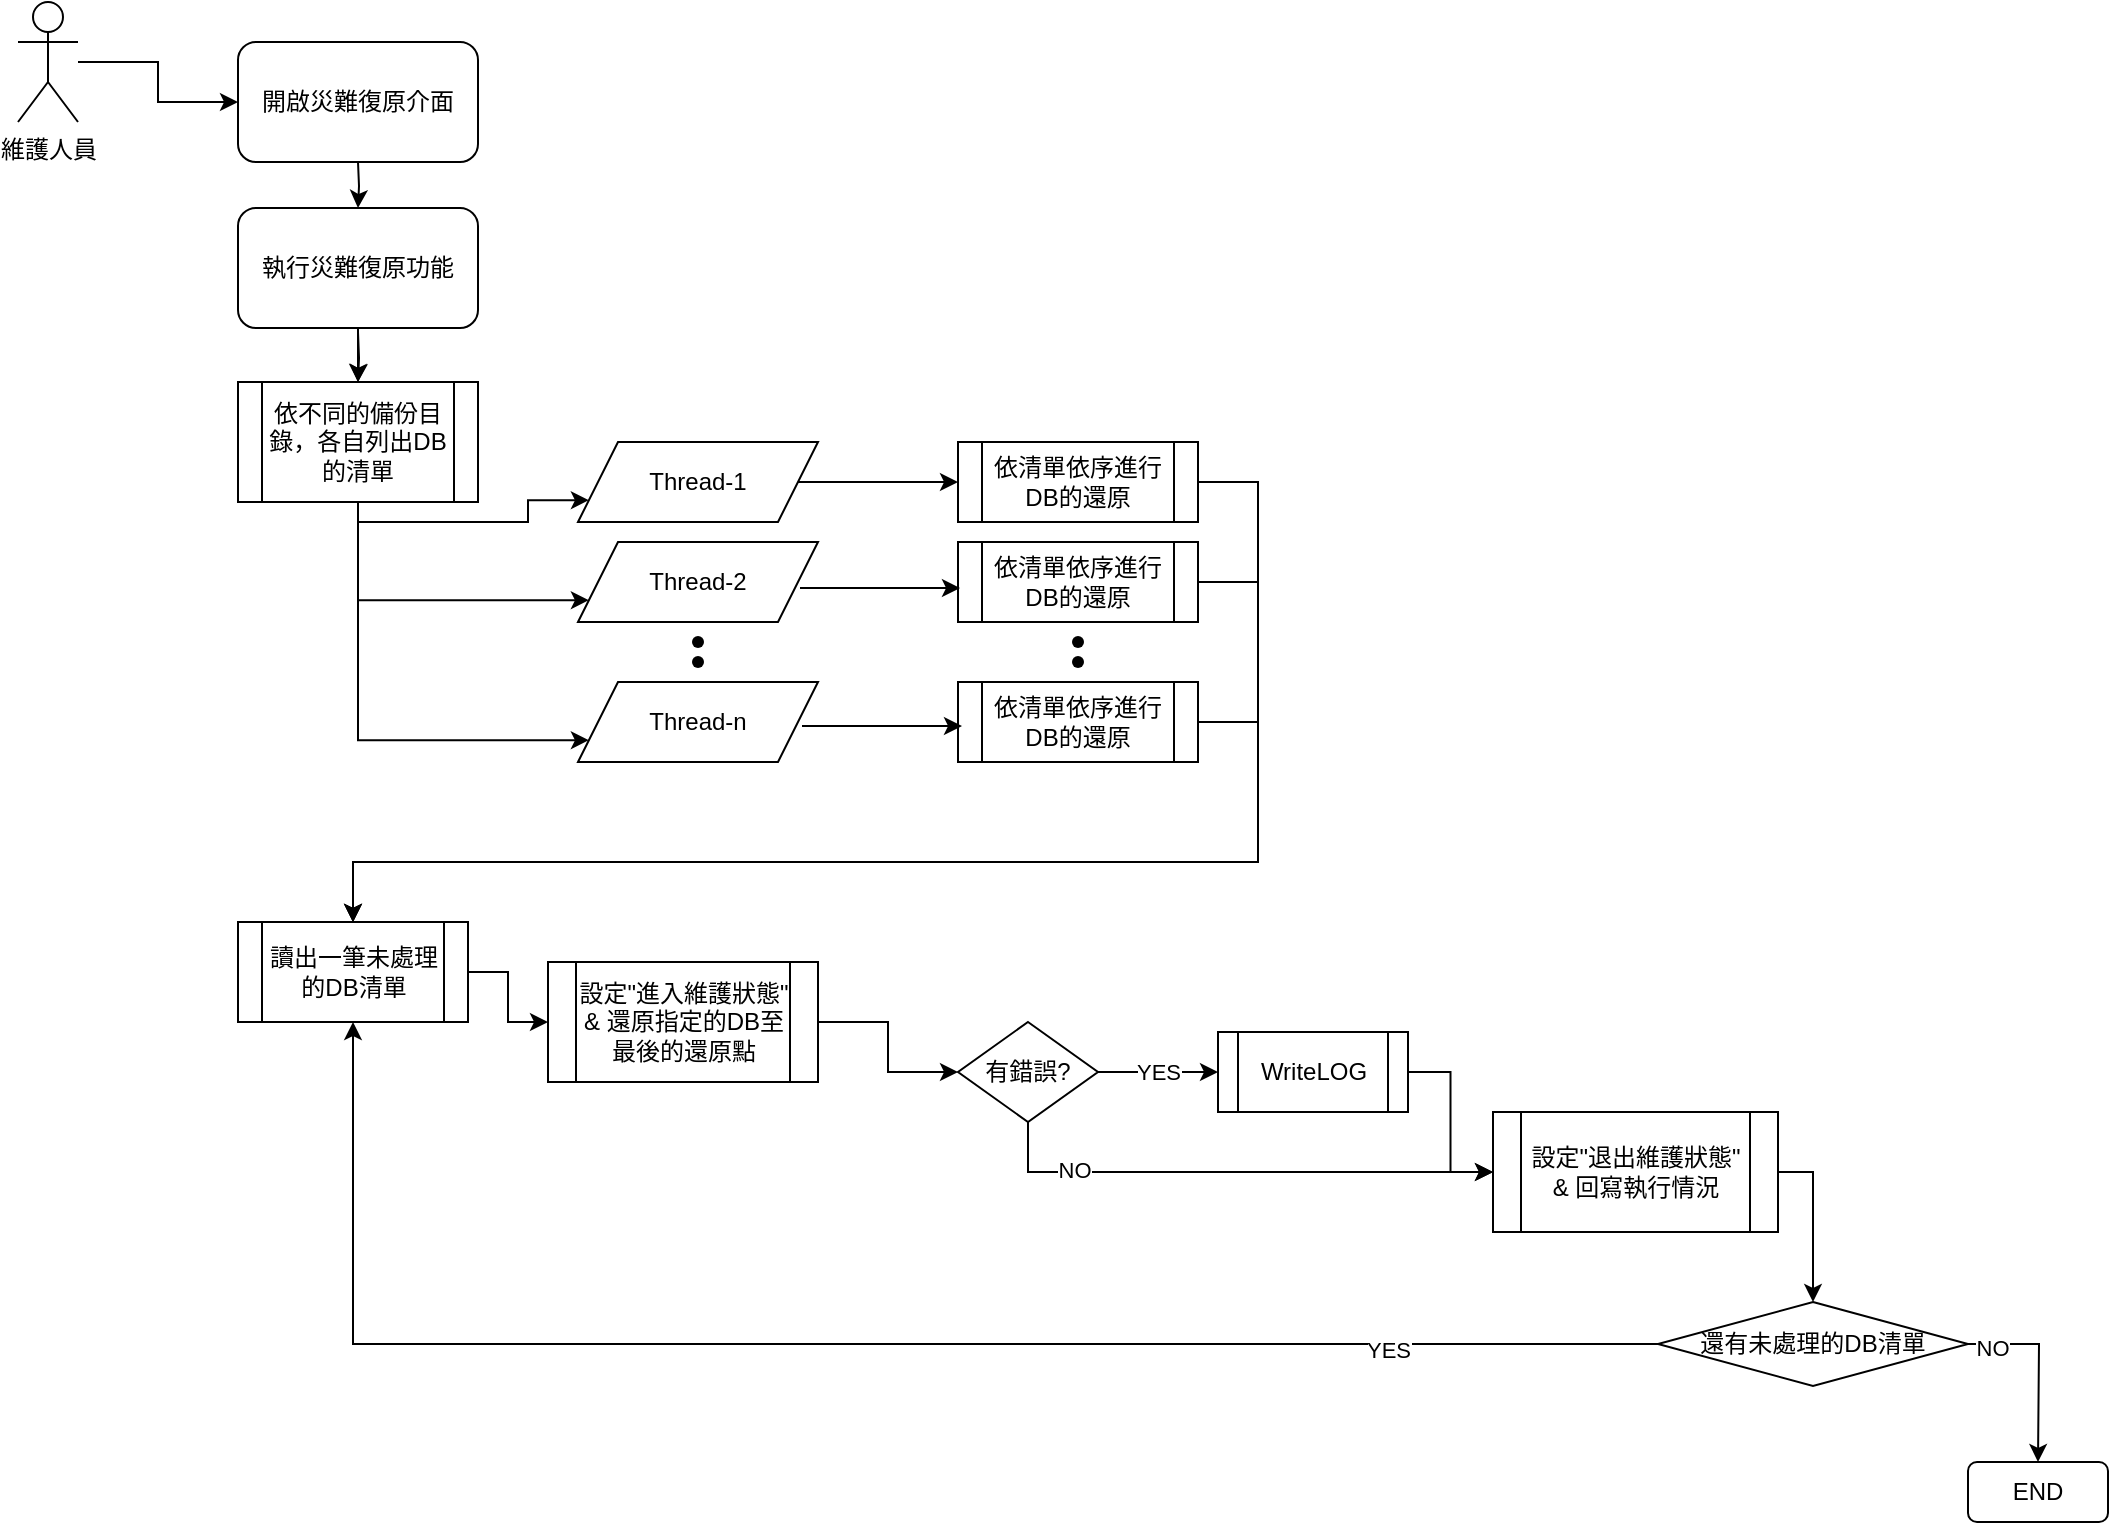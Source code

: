 <mxfile version="15.4.0" type="device"><diagram name="Page-1" id="74e2e168-ea6b-b213-b513-2b3c1d86103e"><mxGraphModel dx="1662" dy="862" grid="1" gridSize="10" guides="1" tooltips="1" connect="1" arrows="1" fold="1" page="1" pageScale="1" pageWidth="1100" pageHeight="850" background="none" math="0" shadow="0"><root><mxCell id="0"/><mxCell id="1" parent="0"/><mxCell id="6Lf37KGLjNqo_BYfYQ-C-1" value="維護人員" style="shape=umlActor;verticalLabelPosition=bottom;verticalAlign=top;html=1;outlineConnect=0;" parent="1" vertex="1"><mxGeometry x="40" y="30" width="30" height="60" as="geometry"/></mxCell><mxCell id="6Lf37KGLjNqo_BYfYQ-C-5" value="開啟災難復原介面" style="rounded=1;whiteSpace=wrap;html=1;" parent="1" vertex="1"><mxGeometry x="150" y="50" width="120" height="60" as="geometry"/></mxCell><mxCell id="K5JvuVeBcp6X8G9lCIo6-2" value="" style="edgeStyle=orthogonalEdgeStyle;rounded=0;orthogonalLoop=1;jettySize=auto;html=1;" edge="1" parent="1" source="6Lf37KGLjNqo_BYfYQ-C-7" target="6Lf37KGLjNqo_BYfYQ-C-8"><mxGeometry relative="1" as="geometry"/></mxCell><mxCell id="6Lf37KGLjNqo_BYfYQ-C-7" value="執行災難復原功能" style="rounded=1;whiteSpace=wrap;html=1;" parent="1" vertex="1"><mxGeometry x="150" y="133" width="120" height="60" as="geometry"/></mxCell><mxCell id="6Lf37KGLjNqo_BYfYQ-C-8" value="依不同的備份目錄，各自列出DB的清單" style="shape=process;whiteSpace=wrap;html=1;backgroundOutline=1;" parent="1" vertex="1"><mxGeometry x="150" y="220" width="120" height="60" as="geometry"/></mxCell><mxCell id="6Lf37KGLjNqo_BYfYQ-C-9" value="Thread-1" style="shape=parallelogram;perimeter=parallelogramPerimeter;whiteSpace=wrap;html=1;fixedSize=1;" parent="1" vertex="1"><mxGeometry x="320" y="250" width="120" height="40" as="geometry"/></mxCell><mxCell id="6Lf37KGLjNqo_BYfYQ-C-10" value="Thread-2" style="shape=parallelogram;perimeter=parallelogramPerimeter;whiteSpace=wrap;html=1;fixedSize=1;" parent="1" vertex="1"><mxGeometry x="320" y="300" width="120" height="40" as="geometry"/></mxCell><mxCell id="6Lf37KGLjNqo_BYfYQ-C-13" value="Thread-n" style="shape=parallelogram;perimeter=parallelogramPerimeter;whiteSpace=wrap;html=1;fixedSize=1;" parent="1" vertex="1"><mxGeometry x="320" y="370" width="120" height="40" as="geometry"/></mxCell><mxCell id="6Lf37KGLjNqo_BYfYQ-C-14" value="依清單依序進行DB的還原" style="shape=process;whiteSpace=wrap;html=1;backgroundOutline=1;" parent="1" vertex="1"><mxGeometry x="510" y="250" width="120" height="40" as="geometry"/></mxCell><mxCell id="6Lf37KGLjNqo_BYfYQ-C-15" value="依清單依序進行DB的還原" style="shape=process;whiteSpace=wrap;html=1;backgroundOutline=1;" parent="1" vertex="1"><mxGeometry x="510" y="300" width="120" height="40" as="geometry"/></mxCell><mxCell id="6Lf37KGLjNqo_BYfYQ-C-16" value="依清單依序進行DB的還原" style="shape=process;whiteSpace=wrap;html=1;backgroundOutline=1;" parent="1" vertex="1"><mxGeometry x="510" y="370" width="120" height="40" as="geometry"/></mxCell><mxCell id="6Lf37KGLjNqo_BYfYQ-C-17" value="" style="endArrow=classic;html=1;rounded=0;edgeStyle=orthogonalEdgeStyle;exitX=0.5;exitY=1;exitDx=0;exitDy=0;entryX=0.5;entryY=0;entryDx=0;entryDy=0;" parent="1" edge="1" target="6Lf37KGLjNqo_BYfYQ-C-7"><mxGeometry width="50" height="50" relative="1" as="geometry"><mxPoint x="210" y="110" as="sourcePoint"/><mxPoint x="210" y="140" as="targetPoint"/></mxGeometry></mxCell><mxCell id="6Lf37KGLjNqo_BYfYQ-C-19" value="" style="endArrow=classic;html=1;rounded=0;edgeStyle=orthogonalEdgeStyle;exitX=0.5;exitY=1;exitDx=0;exitDy=0;entryX=0.5;entryY=0;entryDx=0;entryDy=0;" parent="1" edge="1" target="6Lf37KGLjNqo_BYfYQ-C-8"><mxGeometry width="50" height="50" relative="1" as="geometry"><mxPoint x="210" y="195" as="sourcePoint"/><mxPoint x="210" y="225" as="targetPoint"/></mxGeometry></mxCell><mxCell id="6Lf37KGLjNqo_BYfYQ-C-20" value="" style="endArrow=classic;html=1;rounded=0;edgeStyle=orthogonalEdgeStyle;exitX=0.5;exitY=1;exitDx=0;exitDy=0;entryX=0;entryY=0.75;entryDx=0;entryDy=0;" parent="1" source="6Lf37KGLjNqo_BYfYQ-C-8" target="6Lf37KGLjNqo_BYfYQ-C-9" edge="1"><mxGeometry width="50" height="50" relative="1" as="geometry"><mxPoint x="520" y="450" as="sourcePoint"/><mxPoint x="570" y="400" as="targetPoint"/></mxGeometry></mxCell><mxCell id="6Lf37KGLjNqo_BYfYQ-C-21" value="" style="endArrow=classic;html=1;rounded=0;edgeStyle=orthogonalEdgeStyle;exitX=0.5;exitY=1;exitDx=0;exitDy=0;entryX=0;entryY=0.75;entryDx=0;entryDy=0;" parent="1" source="6Lf37KGLjNqo_BYfYQ-C-8" target="6Lf37KGLjNqo_BYfYQ-C-10" edge="1"><mxGeometry width="50" height="50" relative="1" as="geometry"><mxPoint x="520" y="450" as="sourcePoint"/><mxPoint x="570" y="400" as="targetPoint"/><Array as="points"><mxPoint x="210" y="329"/></Array></mxGeometry></mxCell><mxCell id="6Lf37KGLjNqo_BYfYQ-C-22" value="" style="endArrow=classic;html=1;rounded=0;edgeStyle=orthogonalEdgeStyle;entryX=0;entryY=0.75;entryDx=0;entryDy=0;" parent="1" target="6Lf37KGLjNqo_BYfYQ-C-13" edge="1"><mxGeometry relative="1" as="geometry"><mxPoint x="210" y="280" as="sourcePoint"/><mxPoint x="600" y="430" as="targetPoint"/><Array as="points"><mxPoint x="210" y="399"/></Array></mxGeometry></mxCell><mxCell id="6Lf37KGLjNqo_BYfYQ-C-24" value="" style="endArrow=classic;html=1;rounded=0;edgeStyle=orthogonalEdgeStyle;entryX=0;entryY=0.5;entryDx=0;entryDy=0;" parent="1" source="6Lf37KGLjNqo_BYfYQ-C-9" target="6Lf37KGLjNqo_BYfYQ-C-14" edge="1"><mxGeometry width="50" height="50" relative="1" as="geometry"><mxPoint x="520" y="450" as="sourcePoint"/><mxPoint x="570" y="400" as="targetPoint"/></mxGeometry></mxCell><mxCell id="6Lf37KGLjNqo_BYfYQ-C-25" value="" style="endArrow=classic;html=1;rounded=0;edgeStyle=orthogonalEdgeStyle;entryX=0;entryY=0.5;entryDx=0;entryDy=0;" parent="1" edge="1"><mxGeometry width="50" height="50" relative="1" as="geometry"><mxPoint x="431" y="323" as="sourcePoint"/><mxPoint x="511" y="323" as="targetPoint"/></mxGeometry></mxCell><mxCell id="6Lf37KGLjNqo_BYfYQ-C-26" value="" style="endArrow=classic;html=1;rounded=0;edgeStyle=orthogonalEdgeStyle;entryX=0;entryY=0.5;entryDx=0;entryDy=0;" parent="1" edge="1"><mxGeometry width="50" height="50" relative="1" as="geometry"><mxPoint x="432" y="392" as="sourcePoint"/><mxPoint x="512" y="392" as="targetPoint"/></mxGeometry></mxCell><mxCell id="6Lf37KGLjNqo_BYfYQ-C-27" value="" style="endArrow=classic;html=1;rounded=0;edgeStyle=orthogonalEdgeStyle;entryX=0;entryY=0.5;entryDx=0;entryDy=0;" parent="1" source="6Lf37KGLjNqo_BYfYQ-C-1" target="6Lf37KGLjNqo_BYfYQ-C-5" edge="1"><mxGeometry width="50" height="50" relative="1" as="geometry"><mxPoint x="520" y="450" as="sourcePoint"/><mxPoint x="570" y="400" as="targetPoint"/></mxGeometry></mxCell><mxCell id="6Lf37KGLjNqo_BYfYQ-C-29" value="" style="group" parent="1" vertex="1" connectable="0"><mxGeometry x="360" y="330" width="40" height="50" as="geometry"/></mxCell><mxCell id="6Lf37KGLjNqo_BYfYQ-C-11" value="" style="shape=waypoint;sketch=0;fillStyle=solid;size=6;pointerEvents=1;points=[];fillColor=none;resizable=0;rotatable=0;perimeter=centerPerimeter;snapToPoint=1;" parent="6Lf37KGLjNqo_BYfYQ-C-29" vertex="1"><mxGeometry width="40" height="40" as="geometry"/></mxCell><mxCell id="6Lf37KGLjNqo_BYfYQ-C-12" value="" style="shape=waypoint;sketch=0;fillStyle=solid;size=6;pointerEvents=1;points=[];fillColor=none;resizable=0;rotatable=0;perimeter=centerPerimeter;snapToPoint=1;" parent="6Lf37KGLjNqo_BYfYQ-C-29" vertex="1"><mxGeometry y="10" width="40" height="40" as="geometry"/></mxCell><mxCell id="6Lf37KGLjNqo_BYfYQ-C-30" value="" style="group" parent="1" vertex="1" connectable="0"><mxGeometry x="550" y="330" width="40" height="50" as="geometry"/></mxCell><mxCell id="6Lf37KGLjNqo_BYfYQ-C-31" value="" style="shape=waypoint;sketch=0;fillStyle=solid;size=6;pointerEvents=1;points=[];fillColor=none;resizable=0;rotatable=0;perimeter=centerPerimeter;snapToPoint=1;" parent="6Lf37KGLjNqo_BYfYQ-C-30" vertex="1"><mxGeometry width="40" height="40" as="geometry"/></mxCell><mxCell id="6Lf37KGLjNqo_BYfYQ-C-32" value="" style="shape=waypoint;sketch=0;fillStyle=solid;size=6;pointerEvents=1;points=[];fillColor=none;resizable=0;rotatable=0;perimeter=centerPerimeter;snapToPoint=1;" parent="6Lf37KGLjNqo_BYfYQ-C-30" vertex="1"><mxGeometry y="10" width="40" height="40" as="geometry"/></mxCell><mxCell id="6Lf37KGLjNqo_BYfYQ-C-34" value="END" style="rounded=1;whiteSpace=wrap;html=1;" parent="1" vertex="1"><mxGeometry x="1015" y="760" width="70" height="30" as="geometry"/></mxCell><mxCell id="6Lf37KGLjNqo_BYfYQ-C-37" value="讀出一筆未處理的DB清單" style="shape=process;whiteSpace=wrap;html=1;backgroundOutline=1;" parent="1" vertex="1"><mxGeometry x="150" y="490" width="115" height="50" as="geometry"/></mxCell><mxCell id="6Lf37KGLjNqo_BYfYQ-C-38" value="設定&quot;進入維護狀態&quot; &lt;br&gt;&amp;amp;&amp;nbsp;還原指定的DB至最後的還原點" style="shape=process;whiteSpace=wrap;html=1;backgroundOutline=1;" parent="1" vertex="1"><mxGeometry x="305" y="510" width="135" height="60" as="geometry"/></mxCell><mxCell id="6Lf37KGLjNqo_BYfYQ-C-39" value="" style="endArrow=classic;html=1;rounded=0;edgeStyle=orthogonalEdgeStyle;exitX=1;exitY=0.5;exitDx=0;exitDy=0;entryX=0;entryY=0.5;entryDx=0;entryDy=0;" parent="1" source="6Lf37KGLjNqo_BYfYQ-C-37" target="6Lf37KGLjNqo_BYfYQ-C-38" edge="1"><mxGeometry width="50" height="50" relative="1" as="geometry"><mxPoint x="370" y="689" as="sourcePoint"/><mxPoint x="487.5" y="694" as="targetPoint"/></mxGeometry></mxCell><mxCell id="6Lf37KGLjNqo_BYfYQ-C-40" value="有錯誤?" style="rhombus;whiteSpace=wrap;html=1;" parent="1" vertex="1"><mxGeometry x="510" y="540" width="70" height="50" as="geometry"/></mxCell><mxCell id="6Lf37KGLjNqo_BYfYQ-C-41" value="" style="endArrow=classic;html=1;rounded=0;edgeStyle=orthogonalEdgeStyle;exitX=1;exitY=0.5;exitDx=0;exitDy=0;entryX=0;entryY=0.5;entryDx=0;entryDy=0;" parent="1" source="6Lf37KGLjNqo_BYfYQ-C-38" target="6Lf37KGLjNqo_BYfYQ-C-40" edge="1"><mxGeometry width="50" height="50" relative="1" as="geometry"><mxPoint x="502.5" y="695" as="sourcePoint"/><mxPoint x="202.5" y="667" as="targetPoint"/></mxGeometry></mxCell><mxCell id="6Lf37KGLjNqo_BYfYQ-C-42" value="YES" style="endArrow=classic;html=1;rounded=0;edgeStyle=orthogonalEdgeStyle;exitX=1;exitY=0.5;exitDx=0;exitDy=0;entryX=0;entryY=0.5;entryDx=0;entryDy=0;" parent="1" source="6Lf37KGLjNqo_BYfYQ-C-40" target="6Lf37KGLjNqo_BYfYQ-C-44" edge="1"><mxGeometry width="50" height="50" relative="1" as="geometry"><mxPoint x="152.5" y="717" as="sourcePoint"/><mxPoint x="642.5" y="694" as="targetPoint"/></mxGeometry></mxCell><mxCell id="6Lf37KGLjNqo_BYfYQ-C-43" style="edgeStyle=orthogonalEdgeStyle;rounded=0;orthogonalLoop=1;jettySize=auto;html=1;exitX=1;exitY=0.5;exitDx=0;exitDy=0;entryX=0.5;entryY=0;entryDx=0;entryDy=0;" parent="1" source="6Lf37KGLjNqo_BYfYQ-C-50" target="6Lf37KGLjNqo_BYfYQ-C-49" edge="1"><mxGeometry relative="1" as="geometry"><Array as="points"><mxPoint x="938" y="615"/></Array></mxGeometry></mxCell><mxCell id="6Lf37KGLjNqo_BYfYQ-C-44" value="WriteLOG" style="shape=process;whiteSpace=wrap;html=1;backgroundOutline=1;" parent="1" vertex="1"><mxGeometry x="640" y="545" width="95" height="40" as="geometry"/></mxCell><mxCell id="6Lf37KGLjNqo_BYfYQ-C-45" style="edgeStyle=orthogonalEdgeStyle;rounded=0;orthogonalLoop=1;jettySize=auto;html=1;exitX=0;exitY=0.5;exitDx=0;exitDy=0;entryX=0.5;entryY=1;entryDx=0;entryDy=0;" parent="1" source="6Lf37KGLjNqo_BYfYQ-C-49" target="6Lf37KGLjNqo_BYfYQ-C-37" edge="1"><mxGeometry relative="1" as="geometry"/></mxCell><mxCell id="6Lf37KGLjNqo_BYfYQ-C-46" value="YES" style="edgeLabel;html=1;align=center;verticalAlign=middle;resizable=0;points=[];" parent="6Lf37KGLjNqo_BYfYQ-C-45" vertex="1" connectable="0"><mxGeometry x="-0.668" y="3" relative="1" as="geometry"><mxPoint as="offset"/></mxGeometry></mxCell><mxCell id="6Lf37KGLjNqo_BYfYQ-C-47" style="edgeStyle=orthogonalEdgeStyle;rounded=0;orthogonalLoop=1;jettySize=auto;html=1;exitX=1;exitY=0.5;exitDx=0;exitDy=0;" parent="1" source="6Lf37KGLjNqo_BYfYQ-C-49" edge="1"><mxGeometry relative="1" as="geometry"><mxPoint x="1050" y="760" as="targetPoint"/></mxGeometry></mxCell><mxCell id="6Lf37KGLjNqo_BYfYQ-C-48" value="NO" style="edgeLabel;html=1;align=center;verticalAlign=middle;resizable=0;points=[];" parent="6Lf37KGLjNqo_BYfYQ-C-47" vertex="1" connectable="0"><mxGeometry x="-0.75" y="-2" relative="1" as="geometry"><mxPoint as="offset"/></mxGeometry></mxCell><mxCell id="6Lf37KGLjNqo_BYfYQ-C-49" value="還有未處理的DB清單" style="rhombus;whiteSpace=wrap;html=1;" parent="1" vertex="1"><mxGeometry x="860" y="680" width="155" height="42" as="geometry"/></mxCell><mxCell id="6Lf37KGLjNqo_BYfYQ-C-50" value="設定&quot;退出維護狀態&quot;&lt;br&gt;&amp;amp; 回寫執行情況" style="shape=process;whiteSpace=wrap;html=1;backgroundOutline=1;" parent="1" vertex="1"><mxGeometry x="777.5" y="585" width="142.5" height="60" as="geometry"/></mxCell><mxCell id="6Lf37KGLjNqo_BYfYQ-C-51" value="" style="endArrow=classic;html=1;rounded=0;edgeStyle=orthogonalEdgeStyle;exitX=1;exitY=0.5;exitDx=0;exitDy=0;entryX=0;entryY=0.5;entryDx=0;entryDy=0;" parent="1" source="6Lf37KGLjNqo_BYfYQ-C-44" target="6Lf37KGLjNqo_BYfYQ-C-50" edge="1"><mxGeometry width="50" height="50" relative="1" as="geometry"><mxPoint x="437.5" y="464" as="sourcePoint"/><mxPoint x="487.5" y="414" as="targetPoint"/></mxGeometry></mxCell><mxCell id="6Lf37KGLjNqo_BYfYQ-C-52" value="" style="endArrow=classic;html=1;rounded=0;edgeStyle=orthogonalEdgeStyle;entryX=0;entryY=0.5;entryDx=0;entryDy=0;" parent="1" target="6Lf37KGLjNqo_BYfYQ-C-50" edge="1"><mxGeometry width="50" height="50" relative="1" as="geometry"><mxPoint x="545" y="590" as="sourcePoint"/><mxPoint x="587.5" y="594" as="targetPoint"/><Array as="points"><mxPoint x="545" y="615"/></Array></mxGeometry></mxCell><mxCell id="6Lf37KGLjNqo_BYfYQ-C-53" value="NO" style="edgeLabel;html=1;align=center;verticalAlign=middle;resizable=0;points=[];" parent="6Lf37KGLjNqo_BYfYQ-C-52" vertex="1" connectable="0"><mxGeometry x="-0.632" y="1" relative="1" as="geometry"><mxPoint as="offset"/></mxGeometry></mxCell><mxCell id="6Lf37KGLjNqo_BYfYQ-C-54" value="" style="edgeStyle=orthogonalEdgeStyle;rounded=0;orthogonalLoop=1;jettySize=auto;html=1;exitX=1;exitY=0.5;exitDx=0;exitDy=0;entryX=0.5;entryY=0;entryDx=0;entryDy=0;" parent="1" source="6Lf37KGLjNqo_BYfYQ-C-16" target="6Lf37KGLjNqo_BYfYQ-C-37" edge="1"><mxGeometry x="-1" y="93" relative="1" as="geometry"><mxPoint x="219.5" y="462" as="sourcePoint"/><Array as="points"><mxPoint x="660" y="390"/><mxPoint x="660" y="460"/><mxPoint x="208" y="460"/></Array><mxPoint x="219.5" y="482" as="targetPoint"/><mxPoint x="-72" y="-91" as="offset"/></mxGeometry></mxCell><mxCell id="6Lf37KGLjNqo_BYfYQ-C-56" value="" style="edgeStyle=orthogonalEdgeStyle;rounded=0;orthogonalLoop=1;jettySize=auto;html=1;exitX=1;exitY=0.5;exitDx=0;exitDy=0;entryX=0.5;entryY=0;entryDx=0;entryDy=0;" parent="1" source="6Lf37KGLjNqo_BYfYQ-C-15" target="6Lf37KGLjNqo_BYfYQ-C-37" edge="1"><mxGeometry x="-1" y="93" relative="1" as="geometry"><mxPoint x="640" y="400" as="sourcePoint"/><Array as="points"><mxPoint x="660" y="320"/><mxPoint x="660" y="460"/><mxPoint x="208" y="460"/></Array><mxPoint x="217.5" y="500" as="targetPoint"/><mxPoint x="-72" y="-91" as="offset"/></mxGeometry></mxCell><mxCell id="6Lf37KGLjNqo_BYfYQ-C-57" value="" style="edgeStyle=orthogonalEdgeStyle;rounded=0;orthogonalLoop=1;jettySize=auto;html=1;exitX=1;exitY=0.5;exitDx=0;exitDy=0;entryX=0.5;entryY=0;entryDx=0;entryDy=0;" parent="1" source="6Lf37KGLjNqo_BYfYQ-C-14" target="6Lf37KGLjNqo_BYfYQ-C-37" edge="1"><mxGeometry x="-1" y="93" relative="1" as="geometry"><mxPoint x="640" y="330" as="sourcePoint"/><Array as="points"><mxPoint x="660" y="270"/><mxPoint x="660" y="460"/><mxPoint x="208" y="460"/></Array><mxPoint x="217.5" y="500" as="targetPoint"/><mxPoint x="-72" y="-91" as="offset"/></mxGeometry></mxCell></root></mxGraphModel></diagram></mxfile>